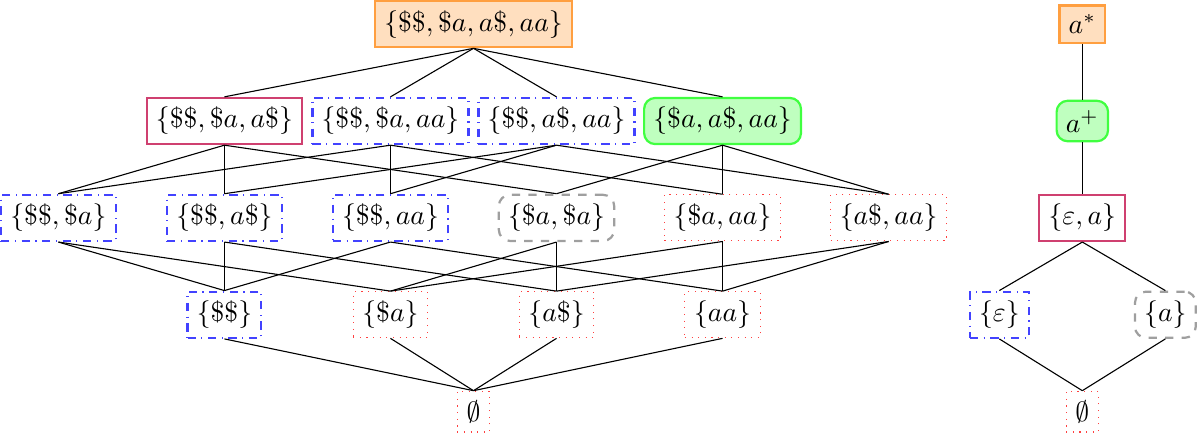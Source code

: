 \documentclass[tikz]{standalone}
\usetikzlibrary{positioning}
\providecommand{\emptystring}{\varepsilon}
\providecommand{\setof}[1]{\left \{ #1 \right \}}
\begin{document}
\begin{tikzpicture}
    % level 0
    \node (null) at (0,0) [
        draw=red!75, dotted] {$\emptyset$};

    % level 1
    \node (ee) [above left=3.5em and 9em of null.center, anchor=center,
                draw=blue!74, dashdotted, thick]  {$\setof{\$\$}$};
    \node (ea) [above left=3.5em and 3em of null.center, anchor=center,
                draw=red!75, dotted]  {$\setof{\$a}$};
    \node (ae) [above right=3.5em and 3em of null.center, anchor=center,
                draw=red!75, dotted]  {$\setof{a\$}$};
    \node (aa) [above right=3.5em and 9em of null.center, anchor=center,
                draw=red!75, dotted]  {$\setof{aa}$};

    % level 2
    \node (ee-ea) [above left=3.5em and 6em of ee.center, anchor=center,
                   draw=blue!74, dashdotted, thick]  {$\setof{\$\$, \$a}$};
    \node (ee-ae) [above=3.5em of ee.center, anchor=center,
                   draw=blue!74, dashdotted, thick]  {$\setof{\$\$, a\$}$};
    \node (ee-aa) [above=3.5em of ea.center, anchor=center,
                   draw=blue!74, dashdotted, thick]  {$\setof{\$\$, aa}$};
    \node (ea-ae) [above=3.5em of ae.center, anchor=center,
                   draw=gray!75, dashed, thick, rounded corners]  {$\setof{\$a, \$a}$};
    \node (ea-aa) [above=3.5em of aa.center, anchor=center,
                   draw=red!75, dotted]  {$\setof{\$a, aa}$};
    \node (ae-aa) [above right=3.5em and 6em of aa.center, anchor=center,
                   draw=red!75, dotted]  {$\setof{a\$, aa}$};

    % level 3
    \node (ee-ea-ae) [above=3.5em of ee-ae.center, anchor=center,
                      draw=purple!75, thick]  {$\setof{\$\$, \$a, a\$}$};
    \node (ee-ea-aa) [above=3.5em of ee-aa.center, anchor=center,
                      draw=blue!74, dashdotted, thick]  {$\setof{\$\$, \$a, aa}$};
    \node (ee-ae-aa) [above=3.5em of ea-ae.center, anchor=center,
                      draw=blue!74, dashdotted, thick]  {$\setof{\$\$, a\$, aa}$};
    \node (ea-ae-aa) [above=3.5em of ea-aa.center, anchor=center,
                      draw=green!75, fill=green!25, thick, rounded corners]  {$\setof{\$a, a\$, aa}$};

    % level 4
    \node (full) [above right=3.5em and 3em of ee-ea-aa.center, anchor=center,
                  draw=orange!75, fill=orange!25, thick]  {$\setof{\$\$, \$a, a\$, aa}$};

    % languages
    \node (astar) [right=22em of full.center, anchor=center,
                   draw=orange!75, fill=orange!25, thick] {$a^*$};
    \node (aplus) [below=3.5em of astar.center, anchor=center,
                   draw=green!75, fill=green!25, thick, rounded corners] {$a^+$};
    \node (e-a) [below=3.5em of aplus.center, anchor=center,
               draw=purple!75, thick] {$\setof{\emptystring, a}$};
    \node (e) [below left=3.5em and 3em of e-a.center, anchor=center,
               draw=blue!74, dashdotted, thick] {$\setof{\emptystring}$};
    \node (a) [below right=3.5em and 3em of e-a.center, anchor=center,
               draw=gray!75, dashed, thick, rounded corners] {$\setof{a}$};
    \node (empty) [below right=3.5em and 3em of e.center, anchor=center,
                   draw=red!75, dotted] {$\emptyset$};

    \foreach \Source/\Target in {%
        null/ee,
        null/ea,
        null/ae,
        null/aa,
        ee/ee-ea,
        ee/ee-ae,
        ee/ee-aa,
        ea/ee-ea,
        ea/ea-ae,
        ea/ea-aa,
        ae/ee-ae,
        ae/ea-ae,
        ae/ae-aa,
        aa/ee-aa,
        aa/ea-aa,
        aa/ae-aa,
        ee-ea/ee-ea-ae,
        ee-ea/ee-ea-aa,
        ee-ae/ee-ea-ae,
        ee-ae/ee-ae-aa,
        ee-aa/ee-ea-aa,
        ee-aa/ee-ae-aa,
        ea-ae/ee-ea-ae,
        ea-ae/ea-ae-aa,
        ea-aa/ee-ea-aa,
        ea-aa/ea-ae-aa,
        ae-aa/ee-ae-aa,
        ae-aa/ea-ae-aa,
        ee-ea-ae/full,
        ee-ea-aa/full,
        ee-ae-aa/full,
        ea-ae-aa/full,
        empty/e,
        empty/a,
        e/e-a,
        a/e-a,
        e-a/aplus,
        aplus/astar%
        }
        \draw (\Source.north) to (\Target.south);

    % \foreach \Source/\Target/\Color in {%
    %     null/empty/red!75,
    %     ee/e/blue!75,
    %     ea/empty/red!75,
    %     ae/empty/red!75,
    %     aa/empty/red!75,
    %     ee-ea/e/blue!75,
    %     ee-ae/e/blue!75,
    %     ee-aa/e/blue!75,
    %     ea-ae/a/brown!75,
    %     ea-aa/empty/red!75,
    %     ae-aa/empty/red!75,
    %     ee-ea-ae/e-a/purple!75,
    %     ee-ea-aa/e/blue!75,
    %     ee-ae-aa/e/blue!75,
    %     ea-ae-aa/aplus/orange!75,
    %     full/astar/green!75%
    %     }
    %     \draw[\Color, bend left=30,dashed, thick] (\Source) to (\Target);
\end{tikzpicture}
\end{document}
